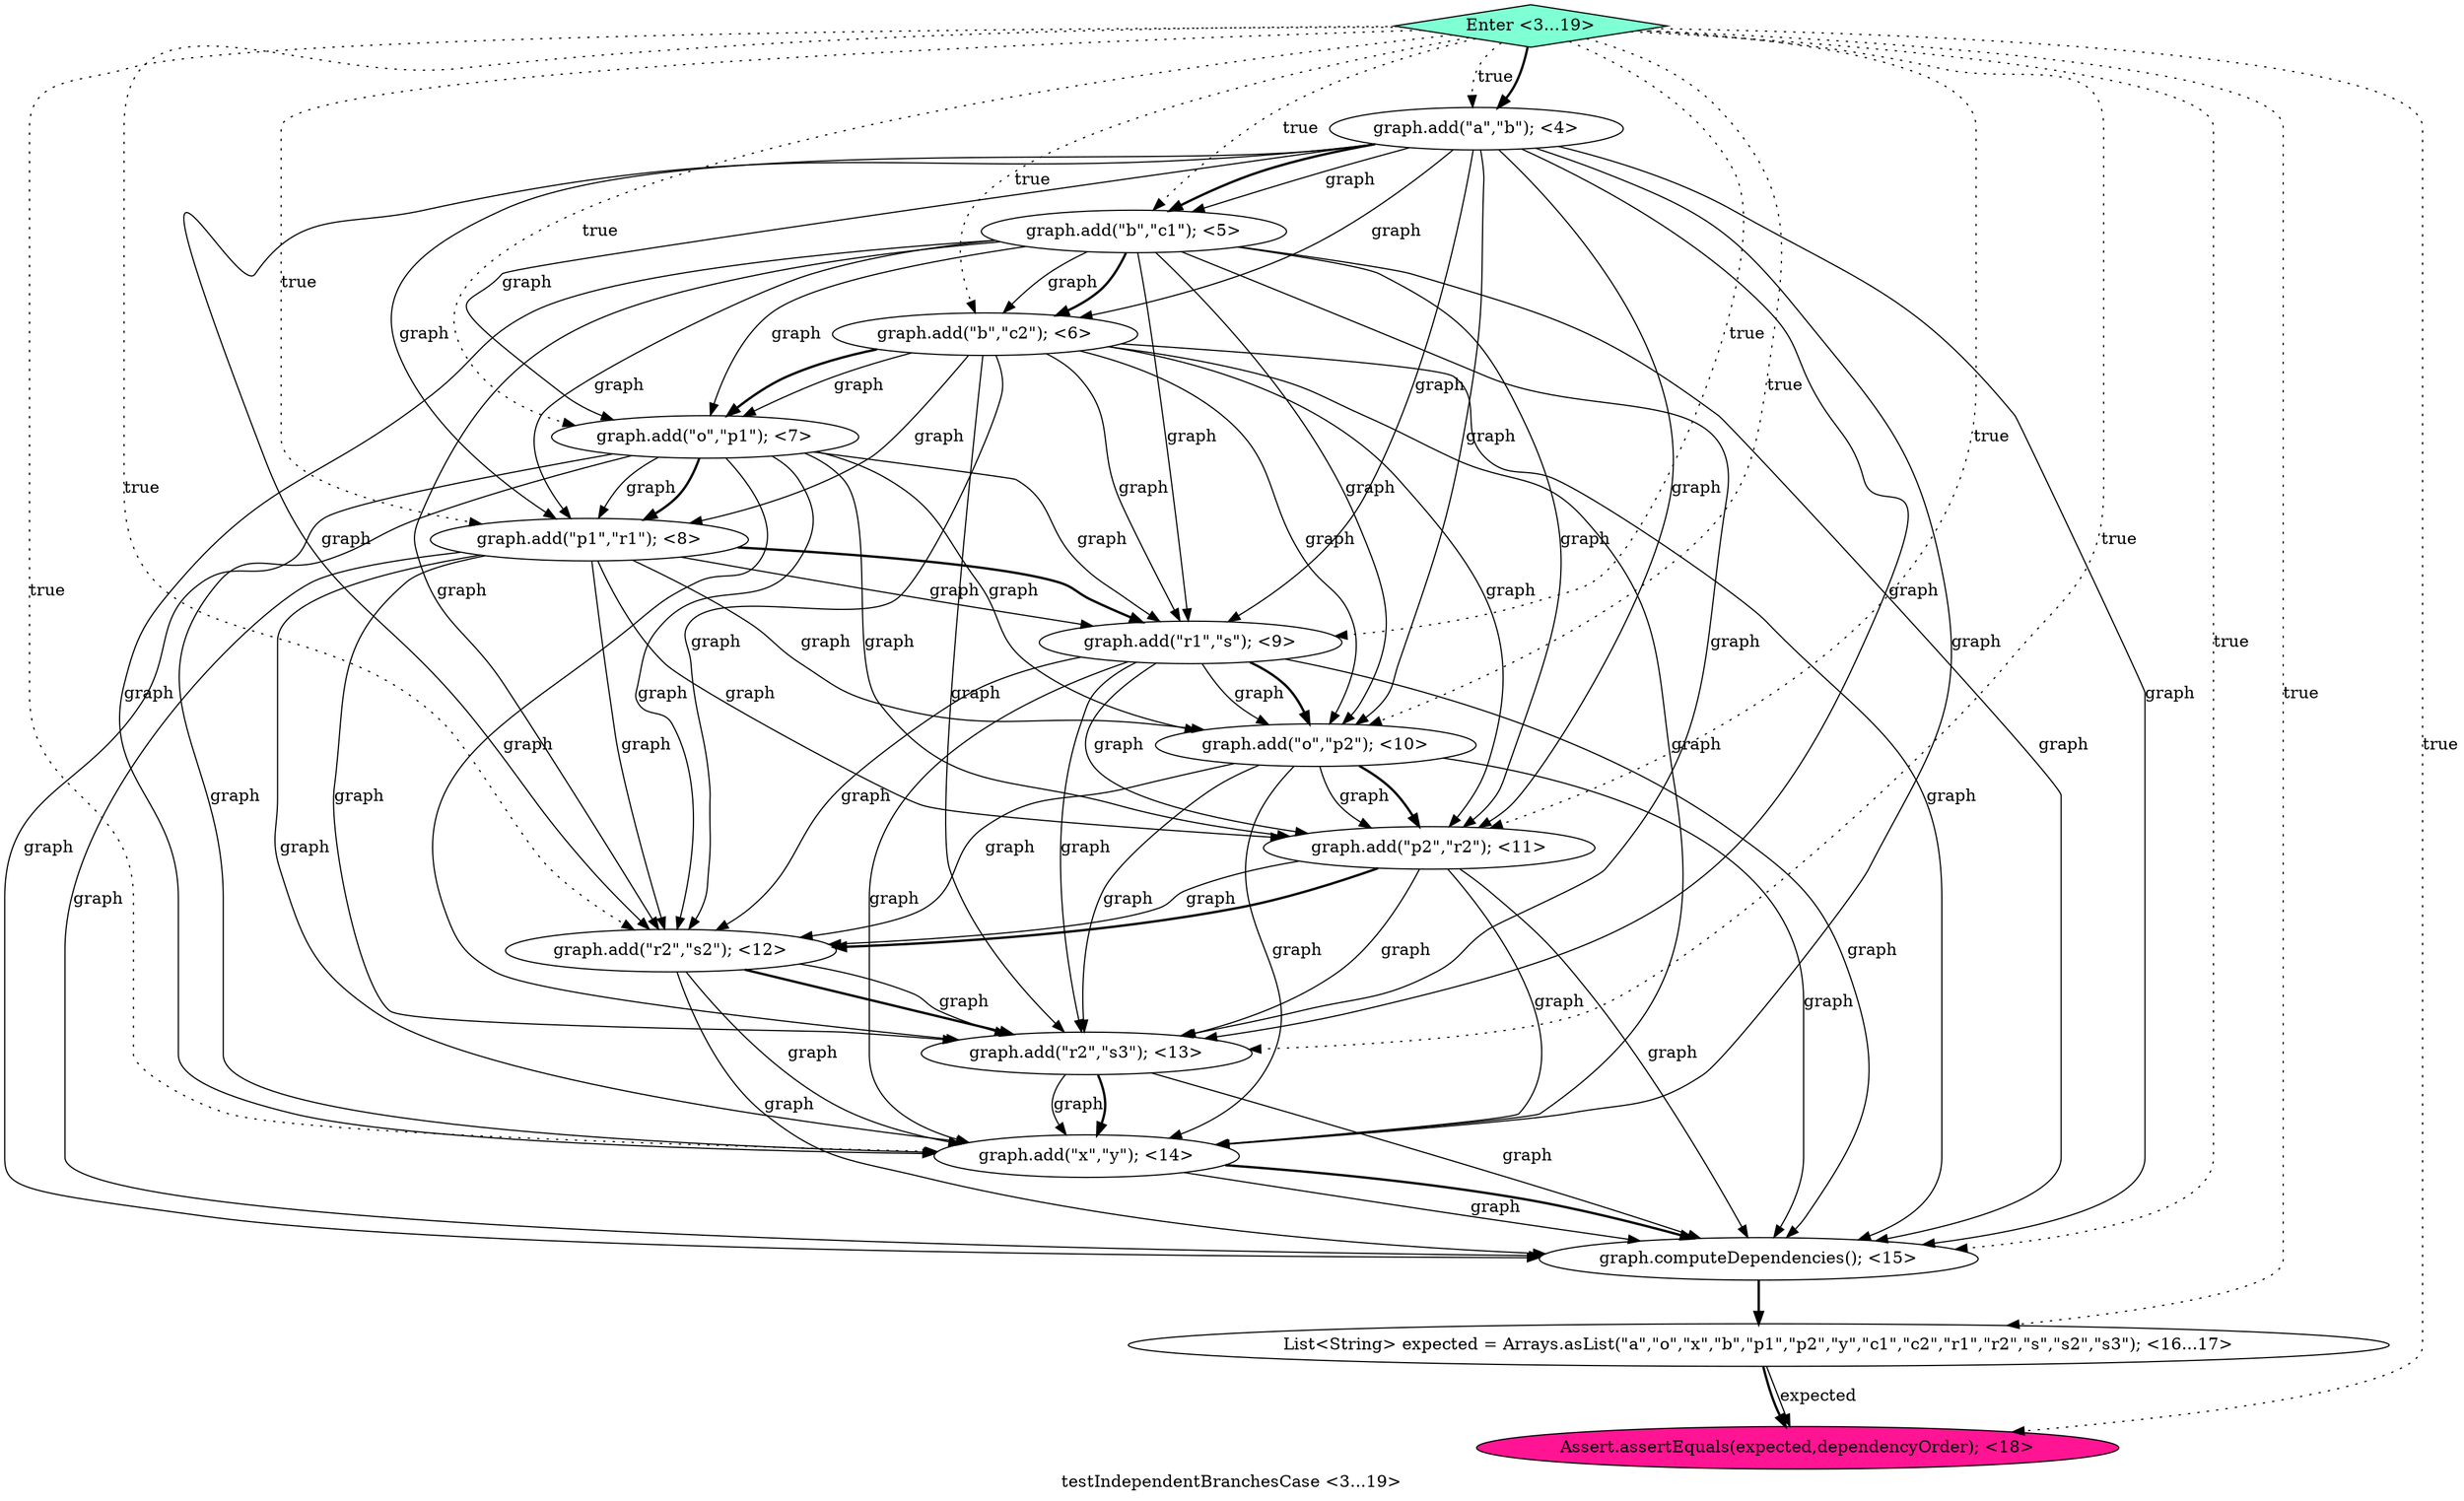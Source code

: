 digraph PDG {
label = "testIndependentBranchesCase <3...19>";
0.9 [style = filled, label = "graph.add(\"r2\",\"s3\"); <13>", fillcolor = white, shape = ellipse];
0.6 [style = filled, label = "graph.add(\"o\",\"p2\"); <10>", fillcolor = white, shape = ellipse];
0.14 [style = filled, label = "Enter <3...19>", fillcolor = aquamarine, shape = diamond];
0.2 [style = filled, label = "graph.add(\"b\",\"c2\"); <6>", fillcolor = white, shape = ellipse];
0.12 [style = filled, label = "List<String> expected = Arrays.asList(\"a\",\"o\",\"x\",\"b\",\"p1\",\"p2\",\"y\",\"c1\",\"c2\",\"r1\",\"r2\",\"s\",\"s2\",\"s3\"); <16...17>", fillcolor = white, shape = ellipse];
0.0 [style = filled, label = "graph.add(\"a\",\"b\"); <4>", fillcolor = white, shape = ellipse];
0.4 [style = filled, label = "graph.add(\"p1\",\"r1\"); <8>", fillcolor = white, shape = ellipse];
0.13 [style = filled, label = "Assert.assertEquals(expected,dependencyOrder); <18>", fillcolor = deeppink, shape = ellipse];
0.10 [style = filled, label = "graph.add(\"x\",\"y\"); <14>", fillcolor = white, shape = ellipse];
0.5 [style = filled, label = "graph.add(\"r1\",\"s\"); <9>", fillcolor = white, shape = ellipse];
0.7 [style = filled, label = "graph.add(\"p2\",\"r2\"); <11>", fillcolor = white, shape = ellipse];
0.8 [style = filled, label = "graph.add(\"r2\",\"s2\"); <12>", fillcolor = white, shape = ellipse];
0.1 [style = filled, label = "graph.add(\"b\",\"c1\"); <5>", fillcolor = white, shape = ellipse];
0.11 [style = filled, label = "graph.computeDependencies(); <15>", fillcolor = white, shape = ellipse];
0.3 [style = filled, label = "graph.add(\"o\",\"p1\"); <7>", fillcolor = white, shape = ellipse];
0.0 -> 0.1 [style = solid, label="graph"];
0.0 -> 0.1 [style = bold, label=""];
0.0 -> 0.2 [style = solid, label="graph"];
0.0 -> 0.3 [style = solid, label="graph"];
0.0 -> 0.4 [style = solid, label="graph"];
0.0 -> 0.5 [style = solid, label="graph"];
0.0 -> 0.6 [style = solid, label="graph"];
0.0 -> 0.7 [style = solid, label="graph"];
0.0 -> 0.8 [style = solid, label="graph"];
0.0 -> 0.9 [style = solid, label="graph"];
0.0 -> 0.10 [style = solid, label="graph"];
0.0 -> 0.11 [style = solid, label="graph"];
0.1 -> 0.2 [style = solid, label="graph"];
0.1 -> 0.2 [style = bold, label=""];
0.1 -> 0.3 [style = solid, label="graph"];
0.1 -> 0.4 [style = solid, label="graph"];
0.1 -> 0.5 [style = solid, label="graph"];
0.1 -> 0.6 [style = solid, label="graph"];
0.1 -> 0.7 [style = solid, label="graph"];
0.1 -> 0.8 [style = solid, label="graph"];
0.1 -> 0.9 [style = solid, label="graph"];
0.1 -> 0.10 [style = solid, label="graph"];
0.1 -> 0.11 [style = solid, label="graph"];
0.2 -> 0.3 [style = solid, label="graph"];
0.2 -> 0.3 [style = bold, label=""];
0.2 -> 0.4 [style = solid, label="graph"];
0.2 -> 0.5 [style = solid, label="graph"];
0.2 -> 0.6 [style = solid, label="graph"];
0.2 -> 0.7 [style = solid, label="graph"];
0.2 -> 0.8 [style = solid, label="graph"];
0.2 -> 0.9 [style = solid, label="graph"];
0.2 -> 0.10 [style = solid, label="graph"];
0.2 -> 0.11 [style = solid, label="graph"];
0.3 -> 0.4 [style = solid, label="graph"];
0.3 -> 0.4 [style = bold, label=""];
0.3 -> 0.5 [style = solid, label="graph"];
0.3 -> 0.6 [style = solid, label="graph"];
0.3 -> 0.7 [style = solid, label="graph"];
0.3 -> 0.8 [style = solid, label="graph"];
0.3 -> 0.9 [style = solid, label="graph"];
0.3 -> 0.10 [style = solid, label="graph"];
0.3 -> 0.11 [style = solid, label="graph"];
0.4 -> 0.5 [style = solid, label="graph"];
0.4 -> 0.5 [style = bold, label=""];
0.4 -> 0.6 [style = solid, label="graph"];
0.4 -> 0.7 [style = solid, label="graph"];
0.4 -> 0.8 [style = solid, label="graph"];
0.4 -> 0.9 [style = solid, label="graph"];
0.4 -> 0.10 [style = solid, label="graph"];
0.4 -> 0.11 [style = solid, label="graph"];
0.5 -> 0.6 [style = solid, label="graph"];
0.5 -> 0.6 [style = bold, label=""];
0.5 -> 0.7 [style = solid, label="graph"];
0.5 -> 0.8 [style = solid, label="graph"];
0.5 -> 0.9 [style = solid, label="graph"];
0.5 -> 0.10 [style = solid, label="graph"];
0.5 -> 0.11 [style = solid, label="graph"];
0.6 -> 0.7 [style = solid, label="graph"];
0.6 -> 0.7 [style = bold, label=""];
0.6 -> 0.8 [style = solid, label="graph"];
0.6 -> 0.9 [style = solid, label="graph"];
0.6 -> 0.10 [style = solid, label="graph"];
0.6 -> 0.11 [style = solid, label="graph"];
0.7 -> 0.8 [style = solid, label="graph"];
0.7 -> 0.8 [style = bold, label=""];
0.7 -> 0.9 [style = solid, label="graph"];
0.7 -> 0.10 [style = solid, label="graph"];
0.7 -> 0.11 [style = solid, label="graph"];
0.8 -> 0.9 [style = solid, label="graph"];
0.8 -> 0.9 [style = bold, label=""];
0.8 -> 0.10 [style = solid, label="graph"];
0.8 -> 0.11 [style = solid, label="graph"];
0.9 -> 0.10 [style = solid, label="graph"];
0.9 -> 0.10 [style = bold, label=""];
0.9 -> 0.11 [style = solid, label="graph"];
0.10 -> 0.11 [style = solid, label="graph"];
0.10 -> 0.11 [style = bold, label=""];
0.11 -> 0.12 [style = bold, label=""];
0.12 -> 0.13 [style = solid, label="expected"];
0.12 -> 0.13 [style = bold, label=""];
0.14 -> 0.0 [style = dotted, label="true"];
0.14 -> 0.0 [style = bold, label=""];
0.14 -> 0.1 [style = dotted, label="true"];
0.14 -> 0.2 [style = dotted, label="true"];
0.14 -> 0.3 [style = dotted, label="true"];
0.14 -> 0.4 [style = dotted, label="true"];
0.14 -> 0.5 [style = dotted, label="true"];
0.14 -> 0.6 [style = dotted, label="true"];
0.14 -> 0.7 [style = dotted, label="true"];
0.14 -> 0.8 [style = dotted, label="true"];
0.14 -> 0.9 [style = dotted, label="true"];
0.14 -> 0.10 [style = dotted, label="true"];
0.14 -> 0.11 [style = dotted, label="true"];
0.14 -> 0.12 [style = dotted, label="true"];
0.14 -> 0.13 [style = dotted, label="true"];
}
